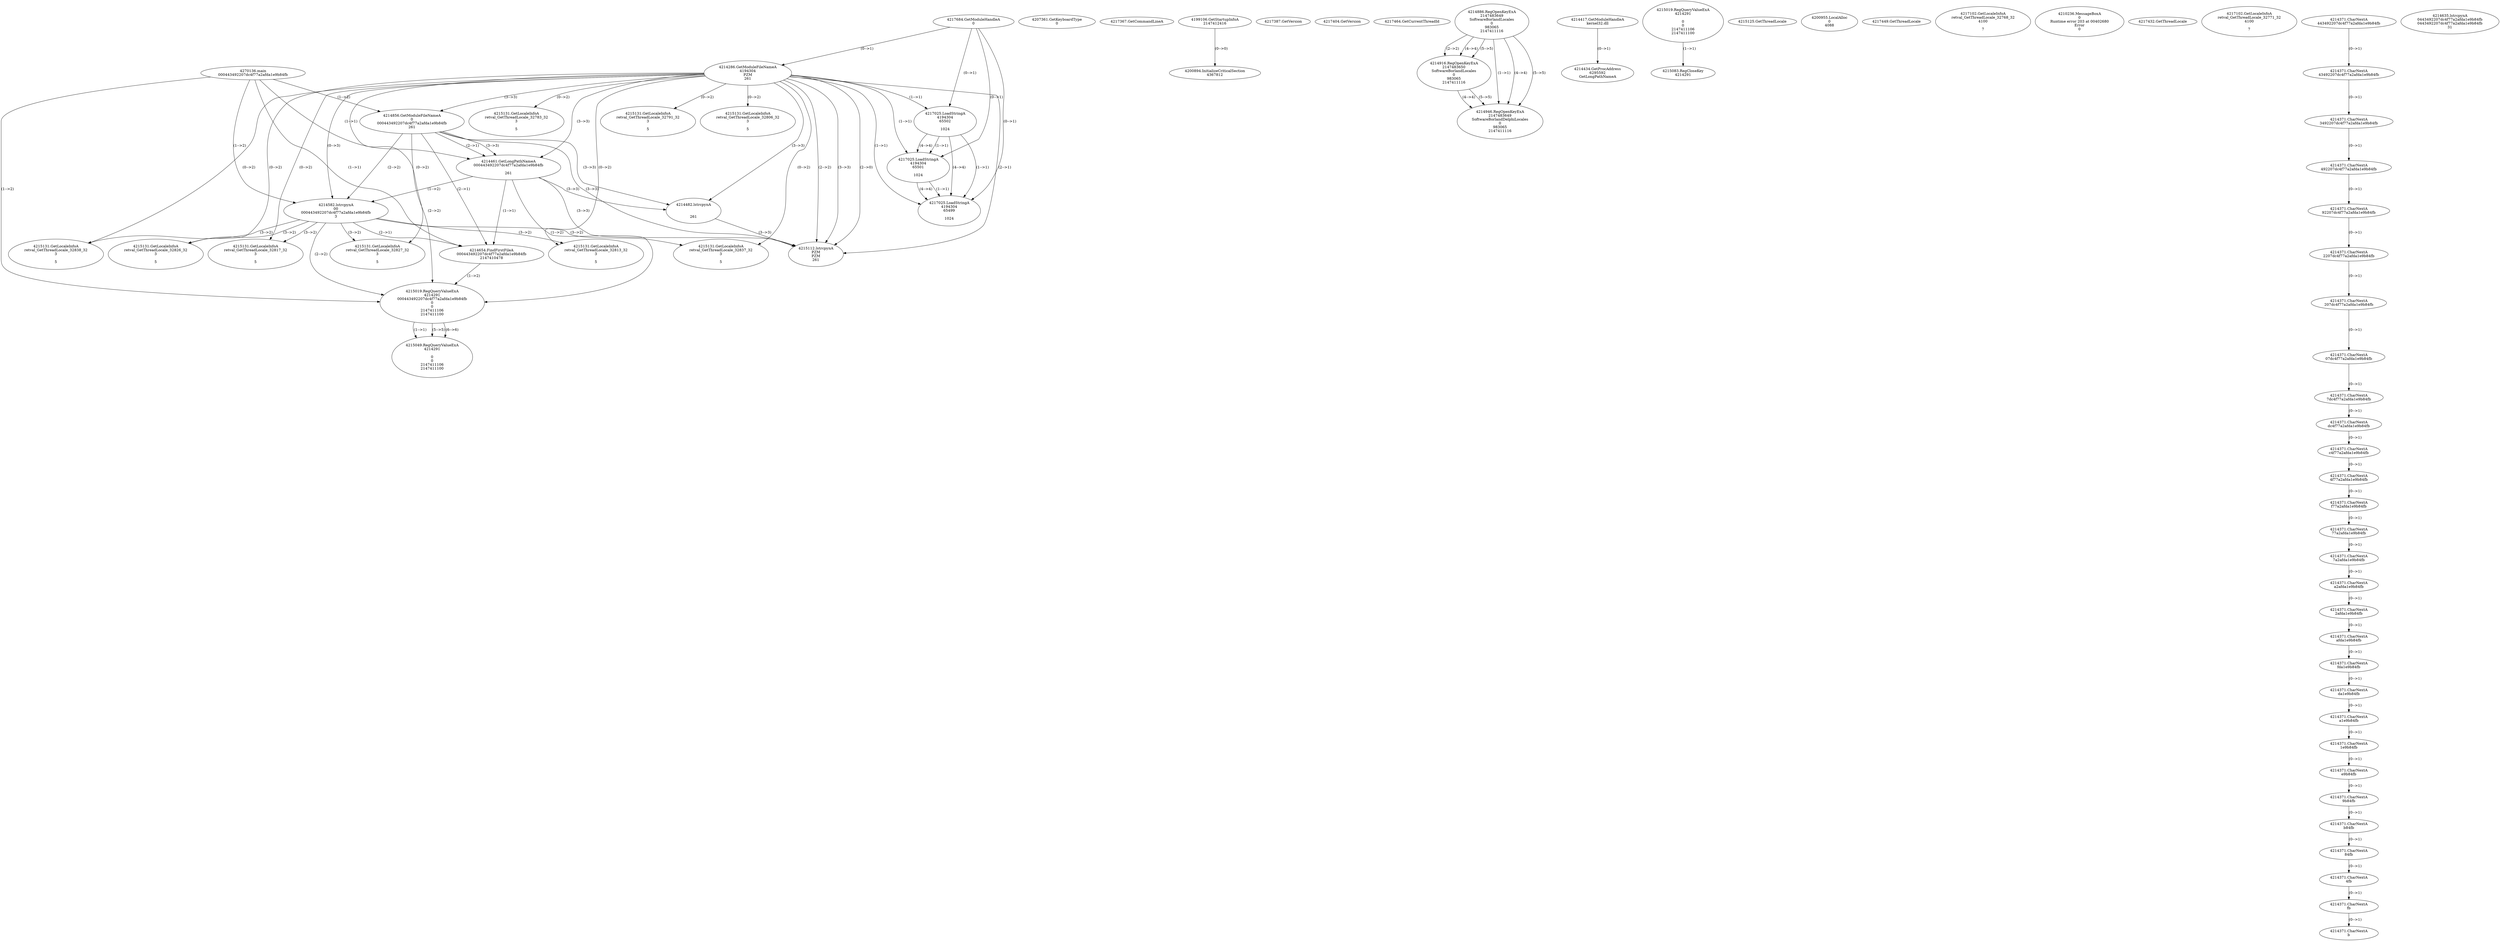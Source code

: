 // Global SCDG with merge call
digraph {
	0 [label="4270136.main
000443492207dc4f77a2afda1e9b84fb"]
	1 [label="4217684.GetModuleHandleA
0"]
	2 [label="4207361.GetKeyboardType
0"]
	3 [label="4217367.GetCommandLineA
"]
	4 [label="4199106.GetStartupInfoA
2147412416"]
	5 [label="4217387.GetVersion
"]
	6 [label="4217404.GetVersion
"]
	7 [label="4217464.GetCurrentThreadId
"]
	8 [label="4214286.GetModuleFileNameA
4194304
PZM
261"]
	1 -> 8 [label="(0-->1)"]
	9 [label="4214856.GetModuleFileNameA
0
000443492207dc4f77a2afda1e9b84fb
261"]
	0 -> 9 [label="(1-->2)"]
	8 -> 9 [label="(3-->3)"]
	10 [label="4214886.RegOpenKeyExA
2147483649
Software\Borland\Locales
0
983065
2147411116"]
	11 [label="4214417.GetModuleHandleA
kernel32.dll"]
	12 [label="4214434.GetProcAddress
6295592
GetLongPathNameA"]
	11 -> 12 [label="(0-->1)"]
	13 [label="4214461.GetLongPathNameA
000443492207dc4f77a2afda1e9b84fb

261"]
	0 -> 13 [label="(1-->1)"]
	9 -> 13 [label="(2-->1)"]
	8 -> 13 [label="(3-->3)"]
	9 -> 13 [label="(3-->3)"]
	14 [label="4214482.lstrcpynA


261"]
	8 -> 14 [label="(3-->3)"]
	9 -> 14 [label="(3-->3)"]
	13 -> 14 [label="(3-->3)"]
	15 [label="4215019.RegQueryValueExA
4214291

0
0
2147411106
2147411100"]
	16 [label="4215083.RegCloseKey
4214291"]
	15 -> 16 [label="(1-->1)"]
	17 [label="4215112.lstrcpynA
PZM
PZM
261"]
	8 -> 17 [label="(2-->1)"]
	8 -> 17 [label="(2-->2)"]
	8 -> 17 [label="(3-->3)"]
	9 -> 17 [label="(3-->3)"]
	13 -> 17 [label="(3-->3)"]
	14 -> 17 [label="(3-->3)"]
	8 -> 17 [label="(2-->0)"]
	18 [label="4215125.GetThreadLocale
"]
	19 [label="4215131.GetLocaleInfoA
retval_GetThreadLocale_32783_32
3

5"]
	8 -> 19 [label="(0-->2)"]
	20 [label="4217025.LoadStringA
4194304
65502

1024"]
	1 -> 20 [label="(0-->1)"]
	8 -> 20 [label="(1-->1)"]
	21 [label="4217025.LoadStringA
4194304
65501

1024"]
	1 -> 21 [label="(0-->1)"]
	8 -> 21 [label="(1-->1)"]
	20 -> 21 [label="(1-->1)"]
	20 -> 21 [label="(4-->4)"]
	22 [label="4200894.InitializeCriticalSection
4367812"]
	4 -> 22 [label="(0-->0)"]
	23 [label="4200955.LocalAlloc
0
4088"]
	24 [label="4217449.GetThreadLocale
"]
	25 [label="4217102.GetLocaleInfoA
retval_GetThreadLocale_32768_32
4100

7"]
	26 [label="4214916.RegOpenKeyExA
2147483650
Software\Borland\Locales
0
983065
2147411116"]
	10 -> 26 [label="(2-->2)"]
	10 -> 26 [label="(4-->4)"]
	10 -> 26 [label="(5-->5)"]
	27 [label="4214946.RegOpenKeyExA
2147483649
Software\Borland\Delphi\Locales
0
983065
2147411116"]
	10 -> 27 [label="(1-->1)"]
	10 -> 27 [label="(4-->4)"]
	26 -> 27 [label="(4-->4)"]
	10 -> 27 [label="(5-->5)"]
	26 -> 27 [label="(5-->5)"]
	28 [label="4215131.GetLocaleInfoA
retval_GetThreadLocale_32791_32
3

5"]
	8 -> 28 [label="(0-->2)"]
	29 [label="4210236.MessageBoxA
0
Runtime error 203 at 00402680
Error
0"]
	30 [label="4217432.GetThreadLocale
"]
	31 [label="4217102.GetLocaleInfoA
retval_GetThreadLocale_32771_32
4100

7"]
	32 [label="4215131.GetLocaleInfoA
retval_GetThreadLocale_32806_32
3

5"]
	8 -> 32 [label="(0-->2)"]
	33 [label="4214582.lstrcpynA
00
000443492207dc4f77a2afda1e9b84fb
3"]
	0 -> 33 [label="(1-->2)"]
	9 -> 33 [label="(2-->2)"]
	13 -> 33 [label="(1-->2)"]
	8 -> 33 [label="(0-->3)"]
	34 [label="4214371.CharNextA
443492207dc4f77a2afda1e9b84fb"]
	35 [label="4214371.CharNextA
43492207dc4f77a2afda1e9b84fb"]
	34 -> 35 [label="(0-->1)"]
	36 [label="4214371.CharNextA
3492207dc4f77a2afda1e9b84fb"]
	35 -> 36 [label="(0-->1)"]
	37 [label="4214371.CharNextA
492207dc4f77a2afda1e9b84fb"]
	36 -> 37 [label="(0-->1)"]
	38 [label="4214371.CharNextA
92207dc4f77a2afda1e9b84fb"]
	37 -> 38 [label="(0-->1)"]
	39 [label="4214371.CharNextA
2207dc4f77a2afda1e9b84fb"]
	38 -> 39 [label="(0-->1)"]
	40 [label="4214371.CharNextA
207dc4f77a2afda1e9b84fb"]
	39 -> 40 [label="(0-->1)"]
	41 [label="4214371.CharNextA
07dc4f77a2afda1e9b84fb"]
	40 -> 41 [label="(0-->1)"]
	42 [label="4214371.CharNextA
7dc4f77a2afda1e9b84fb"]
	41 -> 42 [label="(0-->1)"]
	43 [label="4214371.CharNextA
dc4f77a2afda1e9b84fb"]
	42 -> 43 [label="(0-->1)"]
	44 [label="4214371.CharNextA
c4f77a2afda1e9b84fb"]
	43 -> 44 [label="(0-->1)"]
	45 [label="4214371.CharNextA
4f77a2afda1e9b84fb"]
	44 -> 45 [label="(0-->1)"]
	46 [label="4214371.CharNextA
f77a2afda1e9b84fb"]
	45 -> 46 [label="(0-->1)"]
	47 [label="4214371.CharNextA
77a2afda1e9b84fb"]
	46 -> 47 [label="(0-->1)"]
	48 [label="4214371.CharNextA
7a2afda1e9b84fb"]
	47 -> 48 [label="(0-->1)"]
	49 [label="4214371.CharNextA
a2afda1e9b84fb"]
	48 -> 49 [label="(0-->1)"]
	50 [label="4214371.CharNextA
2afda1e9b84fb"]
	49 -> 50 [label="(0-->1)"]
	51 [label="4214371.CharNextA
afda1e9b84fb"]
	50 -> 51 [label="(0-->1)"]
	52 [label="4214371.CharNextA
fda1e9b84fb"]
	51 -> 52 [label="(0-->1)"]
	53 [label="4214371.CharNextA
da1e9b84fb"]
	52 -> 53 [label="(0-->1)"]
	54 [label="4214371.CharNextA
a1e9b84fb"]
	53 -> 54 [label="(0-->1)"]
	55 [label="4214371.CharNextA
1e9b84fb"]
	54 -> 55 [label="(0-->1)"]
	56 [label="4214371.CharNextA
e9b84fb"]
	55 -> 56 [label="(0-->1)"]
	57 [label="4214371.CharNextA
9b84fb"]
	56 -> 57 [label="(0-->1)"]
	58 [label="4214371.CharNextA
b84fb"]
	57 -> 58 [label="(0-->1)"]
	59 [label="4214371.CharNextA
84fb"]
	58 -> 59 [label="(0-->1)"]
	60 [label="4214371.CharNextA
4fb"]
	59 -> 60 [label="(0-->1)"]
	61 [label="4214371.CharNextA
fb"]
	60 -> 61 [label="(0-->1)"]
	62 [label="4214371.CharNextA
b"]
	61 -> 62 [label="(0-->1)"]
	63 [label="4214635.lstrcpynA
0443492207dc4f77a2afda1e9b84fb
0443492207dc4f77a2afda1e9b84fb
31"]
	64 [label="4214654.FindFirstFileA
000443492207dc4f77a2afda1e9b84fb
2147410478"]
	0 -> 64 [label="(1-->1)"]
	9 -> 64 [label="(2-->1)"]
	13 -> 64 [label="(1-->1)"]
	33 -> 64 [label="(2-->1)"]
	65 [label="4215019.RegQueryValueExA
4214291
000443492207dc4f77a2afda1e9b84fb
0
0
2147411106
2147411100"]
	0 -> 65 [label="(1-->2)"]
	9 -> 65 [label="(2-->2)"]
	13 -> 65 [label="(1-->2)"]
	33 -> 65 [label="(2-->2)"]
	64 -> 65 [label="(1-->2)"]
	66 [label="4215131.GetLocaleInfoA
retval_GetThreadLocale_32813_32
3

5"]
	8 -> 66 [label="(0-->2)"]
	33 -> 66 [label="(3-->2)"]
	67 [label="4215131.GetLocaleInfoA
retval_GetThreadLocale_32817_32
3

5"]
	8 -> 67 [label="(0-->2)"]
	33 -> 67 [label="(3-->2)"]
	68 [label="4215049.RegQueryValueExA
4214291

0
0
2147411106
2147411100"]
	65 -> 68 [label="(1-->1)"]
	65 -> 68 [label="(5-->5)"]
	65 -> 68 [label="(6-->6)"]
	69 [label="4215131.GetLocaleInfoA
retval_GetThreadLocale_32827_32
3

5"]
	8 -> 69 [label="(0-->2)"]
	33 -> 69 [label="(3-->2)"]
	70 [label="4215131.GetLocaleInfoA
retval_GetThreadLocale_32838_32
3

5"]
	8 -> 70 [label="(0-->2)"]
	33 -> 70 [label="(3-->2)"]
	71 [label="4215131.GetLocaleInfoA
retval_GetThreadLocale_32826_32
3

5"]
	8 -> 71 [label="(0-->2)"]
	33 -> 71 [label="(3-->2)"]
	72 [label="4215131.GetLocaleInfoA
retval_GetThreadLocale_32837_32
3

5"]
	8 -> 72 [label="(0-->2)"]
	33 -> 72 [label="(3-->2)"]
	73 [label="4217025.LoadStringA
4194304
65499

1024"]
	1 -> 73 [label="(0-->1)"]
	8 -> 73 [label="(1-->1)"]
	20 -> 73 [label="(1-->1)"]
	21 -> 73 [label="(1-->1)"]
	20 -> 73 [label="(4-->4)"]
	21 -> 73 [label="(4-->4)"]
}
